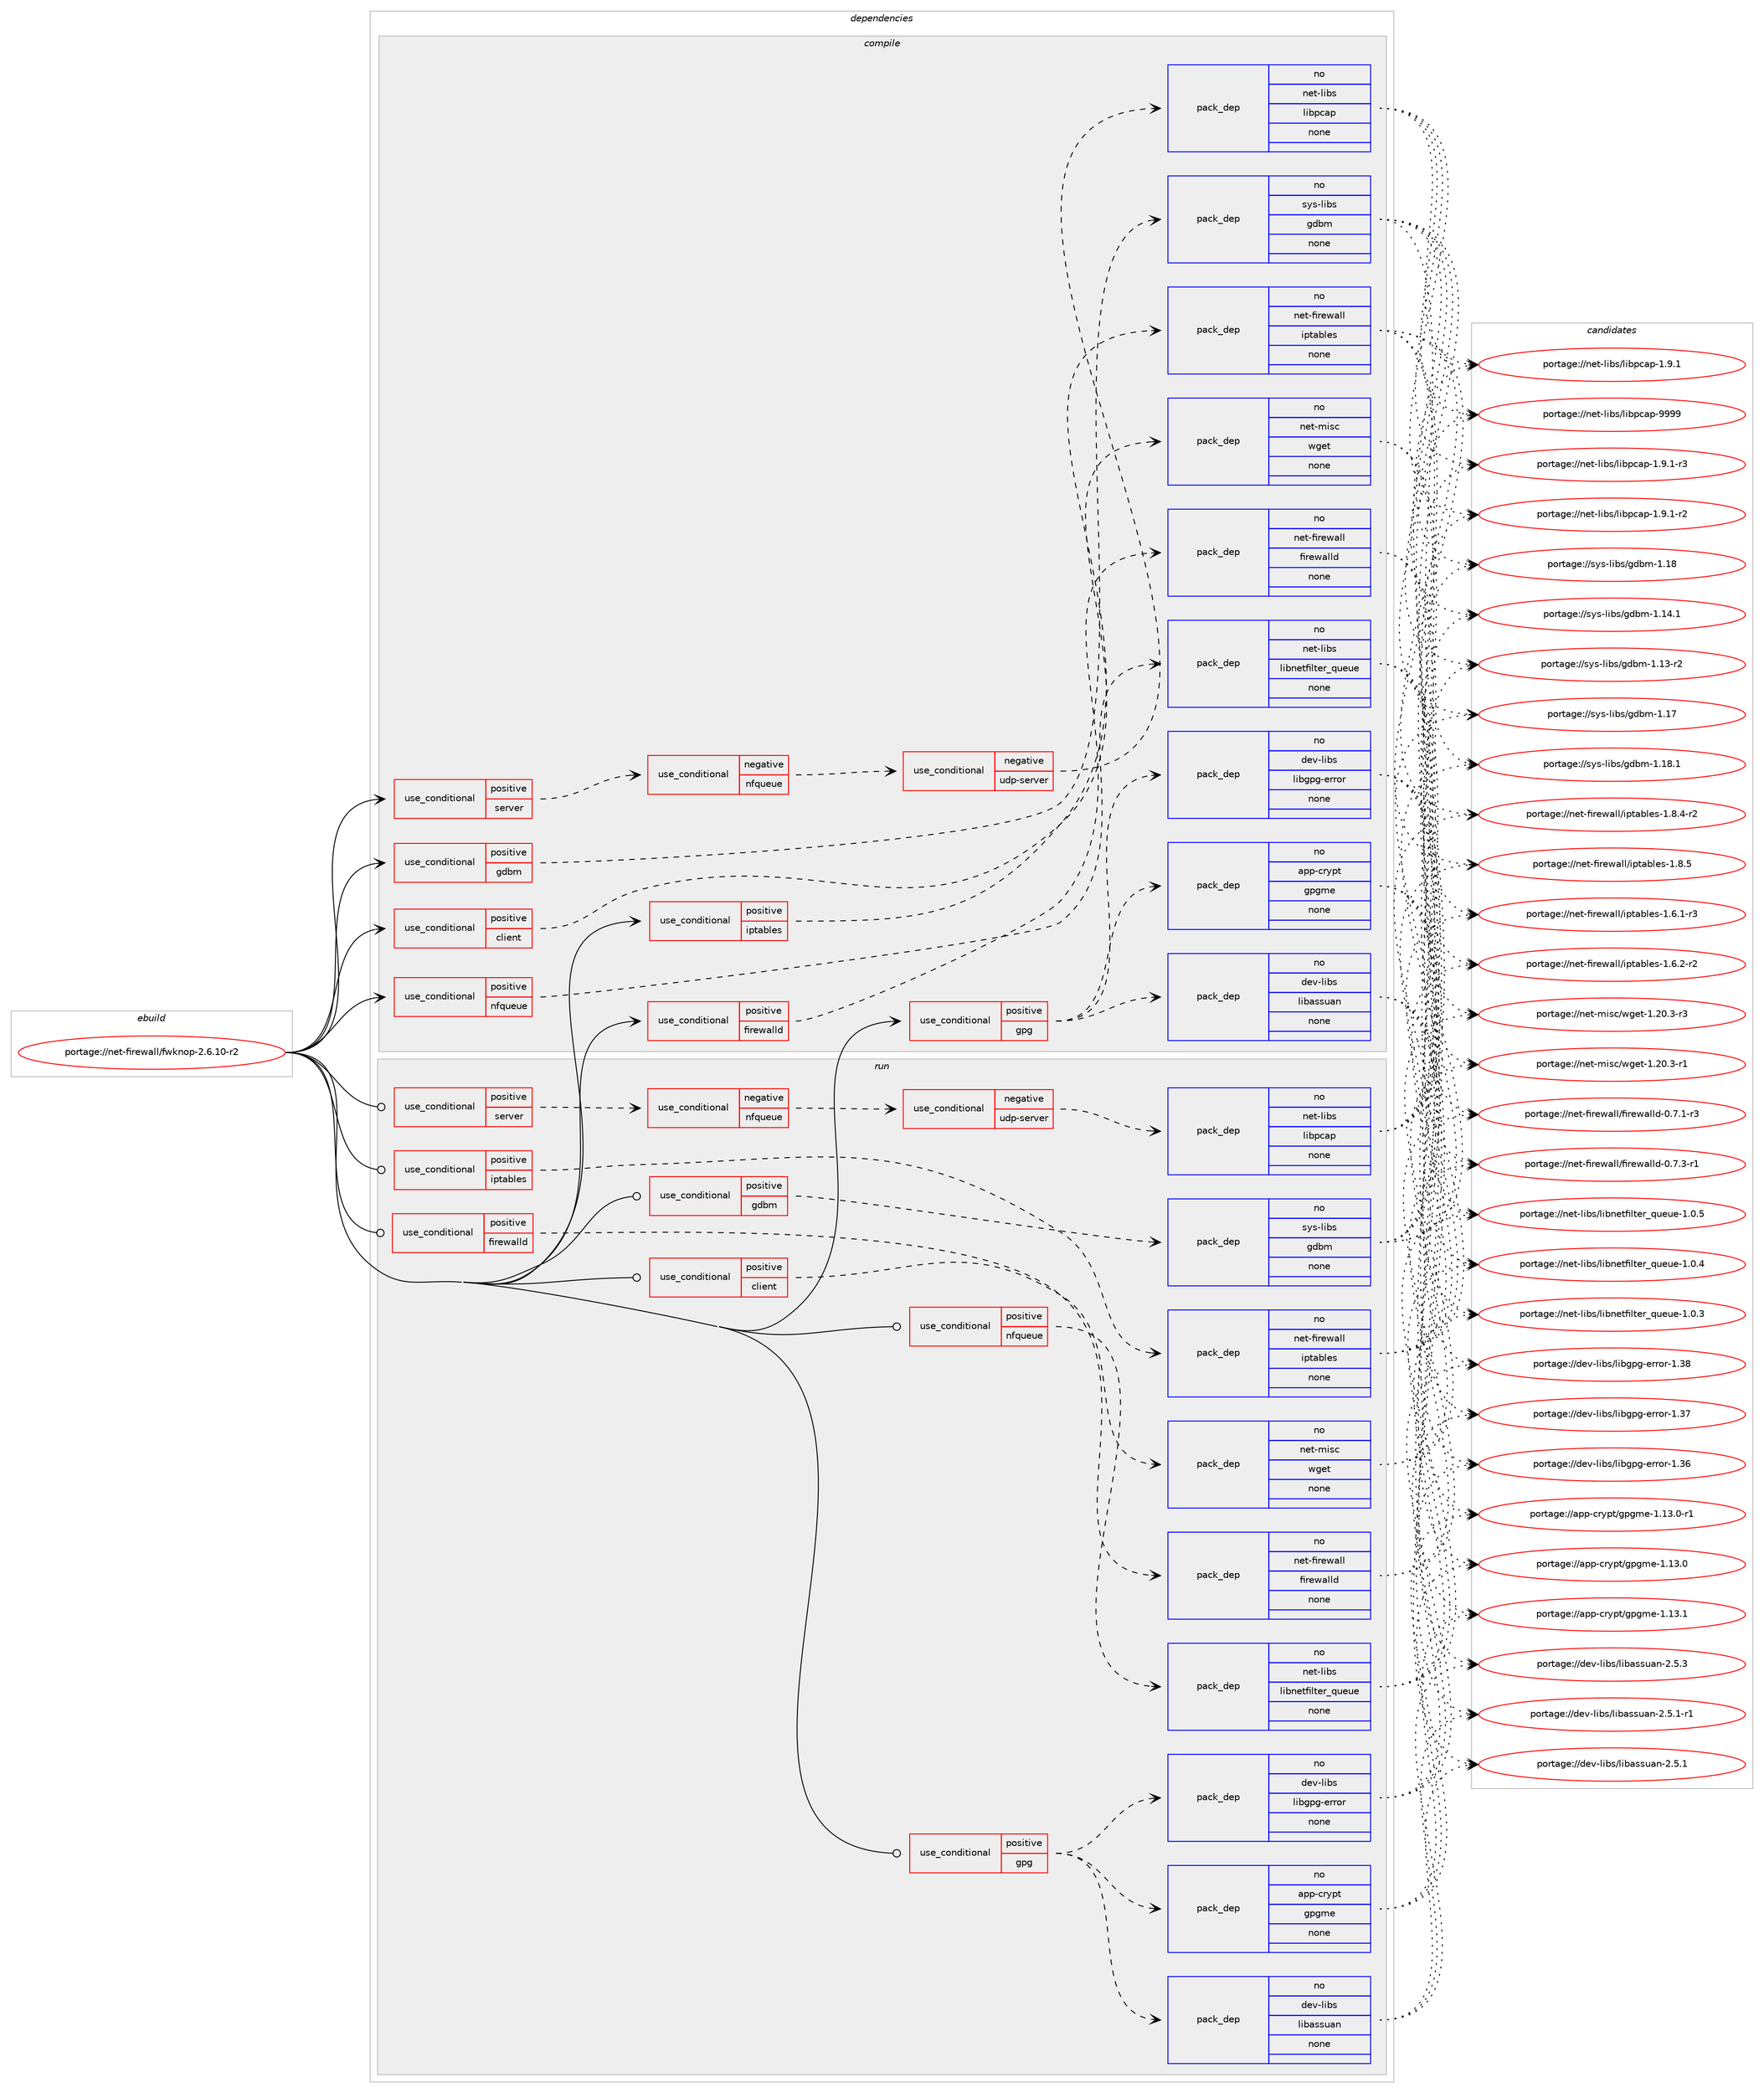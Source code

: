 digraph prolog {

# *************
# Graph options
# *************

newrank=true;
concentrate=true;
compound=true;
graph [rankdir=LR,fontname=Helvetica,fontsize=10,ranksep=1.5];#, ranksep=2.5, nodesep=0.2];
edge  [arrowhead=vee];
node  [fontname=Helvetica,fontsize=10];

# **********
# The ebuild
# **********

subgraph cluster_leftcol {
color=gray;
rank=same;
label=<<i>ebuild</i>>;
id [label="portage://net-firewall/fwknop-2.6.10-r2", color=red, width=4, href="../net-firewall/fwknop-2.6.10-r2.svg"];
}

# ****************
# The dependencies
# ****************

subgraph cluster_midcol {
color=gray;
label=<<i>dependencies</i>>;
subgraph cluster_compile {
fillcolor="#eeeeee";
style=filled;
label=<<i>compile</i>>;
subgraph cond881 {
dependency7071 [label=<<TABLE BORDER="0" CELLBORDER="1" CELLSPACING="0" CELLPADDING="4"><TR><TD ROWSPAN="3" CELLPADDING="10">use_conditional</TD></TR><TR><TD>positive</TD></TR><TR><TD>client</TD></TR></TABLE>>, shape=none, color=red];
subgraph pack6117 {
dependency7072 [label=<<TABLE BORDER="0" CELLBORDER="1" CELLSPACING="0" CELLPADDING="4" WIDTH="220"><TR><TD ROWSPAN="6" CELLPADDING="30">pack_dep</TD></TR><TR><TD WIDTH="110">no</TD></TR><TR><TD>net-misc</TD></TR><TR><TD>wget</TD></TR><TR><TD>none</TD></TR><TR><TD></TD></TR></TABLE>>, shape=none, color=blue];
}
dependency7071:e -> dependency7072:w [weight=20,style="dashed",arrowhead="vee"];
}
id:e -> dependency7071:w [weight=20,style="solid",arrowhead="vee"];
subgraph cond882 {
dependency7073 [label=<<TABLE BORDER="0" CELLBORDER="1" CELLSPACING="0" CELLPADDING="4"><TR><TD ROWSPAN="3" CELLPADDING="10">use_conditional</TD></TR><TR><TD>positive</TD></TR><TR><TD>firewalld</TD></TR></TABLE>>, shape=none, color=red];
subgraph pack6118 {
dependency7074 [label=<<TABLE BORDER="0" CELLBORDER="1" CELLSPACING="0" CELLPADDING="4" WIDTH="220"><TR><TD ROWSPAN="6" CELLPADDING="30">pack_dep</TD></TR><TR><TD WIDTH="110">no</TD></TR><TR><TD>net-firewall</TD></TR><TR><TD>firewalld</TD></TR><TR><TD>none</TD></TR><TR><TD></TD></TR></TABLE>>, shape=none, color=blue];
}
dependency7073:e -> dependency7074:w [weight=20,style="dashed",arrowhead="vee"];
}
id:e -> dependency7073:w [weight=20,style="solid",arrowhead="vee"];
subgraph cond883 {
dependency7075 [label=<<TABLE BORDER="0" CELLBORDER="1" CELLSPACING="0" CELLPADDING="4"><TR><TD ROWSPAN="3" CELLPADDING="10">use_conditional</TD></TR><TR><TD>positive</TD></TR><TR><TD>gdbm</TD></TR></TABLE>>, shape=none, color=red];
subgraph pack6119 {
dependency7076 [label=<<TABLE BORDER="0" CELLBORDER="1" CELLSPACING="0" CELLPADDING="4" WIDTH="220"><TR><TD ROWSPAN="6" CELLPADDING="30">pack_dep</TD></TR><TR><TD WIDTH="110">no</TD></TR><TR><TD>sys-libs</TD></TR><TR><TD>gdbm</TD></TR><TR><TD>none</TD></TR><TR><TD></TD></TR></TABLE>>, shape=none, color=blue];
}
dependency7075:e -> dependency7076:w [weight=20,style="dashed",arrowhead="vee"];
}
id:e -> dependency7075:w [weight=20,style="solid",arrowhead="vee"];
subgraph cond884 {
dependency7077 [label=<<TABLE BORDER="0" CELLBORDER="1" CELLSPACING="0" CELLPADDING="4"><TR><TD ROWSPAN="3" CELLPADDING="10">use_conditional</TD></TR><TR><TD>positive</TD></TR><TR><TD>gpg</TD></TR></TABLE>>, shape=none, color=red];
subgraph pack6120 {
dependency7078 [label=<<TABLE BORDER="0" CELLBORDER="1" CELLSPACING="0" CELLPADDING="4" WIDTH="220"><TR><TD ROWSPAN="6" CELLPADDING="30">pack_dep</TD></TR><TR><TD WIDTH="110">no</TD></TR><TR><TD>app-crypt</TD></TR><TR><TD>gpgme</TD></TR><TR><TD>none</TD></TR><TR><TD></TD></TR></TABLE>>, shape=none, color=blue];
}
dependency7077:e -> dependency7078:w [weight=20,style="dashed",arrowhead="vee"];
subgraph pack6121 {
dependency7079 [label=<<TABLE BORDER="0" CELLBORDER="1" CELLSPACING="0" CELLPADDING="4" WIDTH="220"><TR><TD ROWSPAN="6" CELLPADDING="30">pack_dep</TD></TR><TR><TD WIDTH="110">no</TD></TR><TR><TD>dev-libs</TD></TR><TR><TD>libassuan</TD></TR><TR><TD>none</TD></TR><TR><TD></TD></TR></TABLE>>, shape=none, color=blue];
}
dependency7077:e -> dependency7079:w [weight=20,style="dashed",arrowhead="vee"];
subgraph pack6122 {
dependency7080 [label=<<TABLE BORDER="0" CELLBORDER="1" CELLSPACING="0" CELLPADDING="4" WIDTH="220"><TR><TD ROWSPAN="6" CELLPADDING="30">pack_dep</TD></TR><TR><TD WIDTH="110">no</TD></TR><TR><TD>dev-libs</TD></TR><TR><TD>libgpg-error</TD></TR><TR><TD>none</TD></TR><TR><TD></TD></TR></TABLE>>, shape=none, color=blue];
}
dependency7077:e -> dependency7080:w [weight=20,style="dashed",arrowhead="vee"];
}
id:e -> dependency7077:w [weight=20,style="solid",arrowhead="vee"];
subgraph cond885 {
dependency7081 [label=<<TABLE BORDER="0" CELLBORDER="1" CELLSPACING="0" CELLPADDING="4"><TR><TD ROWSPAN="3" CELLPADDING="10">use_conditional</TD></TR><TR><TD>positive</TD></TR><TR><TD>iptables</TD></TR></TABLE>>, shape=none, color=red];
subgraph pack6123 {
dependency7082 [label=<<TABLE BORDER="0" CELLBORDER="1" CELLSPACING="0" CELLPADDING="4" WIDTH="220"><TR><TD ROWSPAN="6" CELLPADDING="30">pack_dep</TD></TR><TR><TD WIDTH="110">no</TD></TR><TR><TD>net-firewall</TD></TR><TR><TD>iptables</TD></TR><TR><TD>none</TD></TR><TR><TD></TD></TR></TABLE>>, shape=none, color=blue];
}
dependency7081:e -> dependency7082:w [weight=20,style="dashed",arrowhead="vee"];
}
id:e -> dependency7081:w [weight=20,style="solid",arrowhead="vee"];
subgraph cond886 {
dependency7083 [label=<<TABLE BORDER="0" CELLBORDER="1" CELLSPACING="0" CELLPADDING="4"><TR><TD ROWSPAN="3" CELLPADDING="10">use_conditional</TD></TR><TR><TD>positive</TD></TR><TR><TD>nfqueue</TD></TR></TABLE>>, shape=none, color=red];
subgraph pack6124 {
dependency7084 [label=<<TABLE BORDER="0" CELLBORDER="1" CELLSPACING="0" CELLPADDING="4" WIDTH="220"><TR><TD ROWSPAN="6" CELLPADDING="30">pack_dep</TD></TR><TR><TD WIDTH="110">no</TD></TR><TR><TD>net-libs</TD></TR><TR><TD>libnetfilter_queue</TD></TR><TR><TD>none</TD></TR><TR><TD></TD></TR></TABLE>>, shape=none, color=blue];
}
dependency7083:e -> dependency7084:w [weight=20,style="dashed",arrowhead="vee"];
}
id:e -> dependency7083:w [weight=20,style="solid",arrowhead="vee"];
subgraph cond887 {
dependency7085 [label=<<TABLE BORDER="0" CELLBORDER="1" CELLSPACING="0" CELLPADDING="4"><TR><TD ROWSPAN="3" CELLPADDING="10">use_conditional</TD></TR><TR><TD>positive</TD></TR><TR><TD>server</TD></TR></TABLE>>, shape=none, color=red];
subgraph cond888 {
dependency7086 [label=<<TABLE BORDER="0" CELLBORDER="1" CELLSPACING="0" CELLPADDING="4"><TR><TD ROWSPAN="3" CELLPADDING="10">use_conditional</TD></TR><TR><TD>negative</TD></TR><TR><TD>nfqueue</TD></TR></TABLE>>, shape=none, color=red];
subgraph cond889 {
dependency7087 [label=<<TABLE BORDER="0" CELLBORDER="1" CELLSPACING="0" CELLPADDING="4"><TR><TD ROWSPAN="3" CELLPADDING="10">use_conditional</TD></TR><TR><TD>negative</TD></TR><TR><TD>udp-server</TD></TR></TABLE>>, shape=none, color=red];
subgraph pack6125 {
dependency7088 [label=<<TABLE BORDER="0" CELLBORDER="1" CELLSPACING="0" CELLPADDING="4" WIDTH="220"><TR><TD ROWSPAN="6" CELLPADDING="30">pack_dep</TD></TR><TR><TD WIDTH="110">no</TD></TR><TR><TD>net-libs</TD></TR><TR><TD>libpcap</TD></TR><TR><TD>none</TD></TR><TR><TD></TD></TR></TABLE>>, shape=none, color=blue];
}
dependency7087:e -> dependency7088:w [weight=20,style="dashed",arrowhead="vee"];
}
dependency7086:e -> dependency7087:w [weight=20,style="dashed",arrowhead="vee"];
}
dependency7085:e -> dependency7086:w [weight=20,style="dashed",arrowhead="vee"];
}
id:e -> dependency7085:w [weight=20,style="solid",arrowhead="vee"];
}
subgraph cluster_compileandrun {
fillcolor="#eeeeee";
style=filled;
label=<<i>compile and run</i>>;
}
subgraph cluster_run {
fillcolor="#eeeeee";
style=filled;
label=<<i>run</i>>;
subgraph cond890 {
dependency7089 [label=<<TABLE BORDER="0" CELLBORDER="1" CELLSPACING="0" CELLPADDING="4"><TR><TD ROWSPAN="3" CELLPADDING="10">use_conditional</TD></TR><TR><TD>positive</TD></TR><TR><TD>client</TD></TR></TABLE>>, shape=none, color=red];
subgraph pack6126 {
dependency7090 [label=<<TABLE BORDER="0" CELLBORDER="1" CELLSPACING="0" CELLPADDING="4" WIDTH="220"><TR><TD ROWSPAN="6" CELLPADDING="30">pack_dep</TD></TR><TR><TD WIDTH="110">no</TD></TR><TR><TD>net-misc</TD></TR><TR><TD>wget</TD></TR><TR><TD>none</TD></TR><TR><TD></TD></TR></TABLE>>, shape=none, color=blue];
}
dependency7089:e -> dependency7090:w [weight=20,style="dashed",arrowhead="vee"];
}
id:e -> dependency7089:w [weight=20,style="solid",arrowhead="odot"];
subgraph cond891 {
dependency7091 [label=<<TABLE BORDER="0" CELLBORDER="1" CELLSPACING="0" CELLPADDING="4"><TR><TD ROWSPAN="3" CELLPADDING="10">use_conditional</TD></TR><TR><TD>positive</TD></TR><TR><TD>firewalld</TD></TR></TABLE>>, shape=none, color=red];
subgraph pack6127 {
dependency7092 [label=<<TABLE BORDER="0" CELLBORDER="1" CELLSPACING="0" CELLPADDING="4" WIDTH="220"><TR><TD ROWSPAN="6" CELLPADDING="30">pack_dep</TD></TR><TR><TD WIDTH="110">no</TD></TR><TR><TD>net-firewall</TD></TR><TR><TD>firewalld</TD></TR><TR><TD>none</TD></TR><TR><TD></TD></TR></TABLE>>, shape=none, color=blue];
}
dependency7091:e -> dependency7092:w [weight=20,style="dashed",arrowhead="vee"];
}
id:e -> dependency7091:w [weight=20,style="solid",arrowhead="odot"];
subgraph cond892 {
dependency7093 [label=<<TABLE BORDER="0" CELLBORDER="1" CELLSPACING="0" CELLPADDING="4"><TR><TD ROWSPAN="3" CELLPADDING="10">use_conditional</TD></TR><TR><TD>positive</TD></TR><TR><TD>gdbm</TD></TR></TABLE>>, shape=none, color=red];
subgraph pack6128 {
dependency7094 [label=<<TABLE BORDER="0" CELLBORDER="1" CELLSPACING="0" CELLPADDING="4" WIDTH="220"><TR><TD ROWSPAN="6" CELLPADDING="30">pack_dep</TD></TR><TR><TD WIDTH="110">no</TD></TR><TR><TD>sys-libs</TD></TR><TR><TD>gdbm</TD></TR><TR><TD>none</TD></TR><TR><TD></TD></TR></TABLE>>, shape=none, color=blue];
}
dependency7093:e -> dependency7094:w [weight=20,style="dashed",arrowhead="vee"];
}
id:e -> dependency7093:w [weight=20,style="solid",arrowhead="odot"];
subgraph cond893 {
dependency7095 [label=<<TABLE BORDER="0" CELLBORDER="1" CELLSPACING="0" CELLPADDING="4"><TR><TD ROWSPAN="3" CELLPADDING="10">use_conditional</TD></TR><TR><TD>positive</TD></TR><TR><TD>gpg</TD></TR></TABLE>>, shape=none, color=red];
subgraph pack6129 {
dependency7096 [label=<<TABLE BORDER="0" CELLBORDER="1" CELLSPACING="0" CELLPADDING="4" WIDTH="220"><TR><TD ROWSPAN="6" CELLPADDING="30">pack_dep</TD></TR><TR><TD WIDTH="110">no</TD></TR><TR><TD>app-crypt</TD></TR><TR><TD>gpgme</TD></TR><TR><TD>none</TD></TR><TR><TD></TD></TR></TABLE>>, shape=none, color=blue];
}
dependency7095:e -> dependency7096:w [weight=20,style="dashed",arrowhead="vee"];
subgraph pack6130 {
dependency7097 [label=<<TABLE BORDER="0" CELLBORDER="1" CELLSPACING="0" CELLPADDING="4" WIDTH="220"><TR><TD ROWSPAN="6" CELLPADDING="30">pack_dep</TD></TR><TR><TD WIDTH="110">no</TD></TR><TR><TD>dev-libs</TD></TR><TR><TD>libassuan</TD></TR><TR><TD>none</TD></TR><TR><TD></TD></TR></TABLE>>, shape=none, color=blue];
}
dependency7095:e -> dependency7097:w [weight=20,style="dashed",arrowhead="vee"];
subgraph pack6131 {
dependency7098 [label=<<TABLE BORDER="0" CELLBORDER="1" CELLSPACING="0" CELLPADDING="4" WIDTH="220"><TR><TD ROWSPAN="6" CELLPADDING="30">pack_dep</TD></TR><TR><TD WIDTH="110">no</TD></TR><TR><TD>dev-libs</TD></TR><TR><TD>libgpg-error</TD></TR><TR><TD>none</TD></TR><TR><TD></TD></TR></TABLE>>, shape=none, color=blue];
}
dependency7095:e -> dependency7098:w [weight=20,style="dashed",arrowhead="vee"];
}
id:e -> dependency7095:w [weight=20,style="solid",arrowhead="odot"];
subgraph cond894 {
dependency7099 [label=<<TABLE BORDER="0" CELLBORDER="1" CELLSPACING="0" CELLPADDING="4"><TR><TD ROWSPAN="3" CELLPADDING="10">use_conditional</TD></TR><TR><TD>positive</TD></TR><TR><TD>iptables</TD></TR></TABLE>>, shape=none, color=red];
subgraph pack6132 {
dependency7100 [label=<<TABLE BORDER="0" CELLBORDER="1" CELLSPACING="0" CELLPADDING="4" WIDTH="220"><TR><TD ROWSPAN="6" CELLPADDING="30">pack_dep</TD></TR><TR><TD WIDTH="110">no</TD></TR><TR><TD>net-firewall</TD></TR><TR><TD>iptables</TD></TR><TR><TD>none</TD></TR><TR><TD></TD></TR></TABLE>>, shape=none, color=blue];
}
dependency7099:e -> dependency7100:w [weight=20,style="dashed",arrowhead="vee"];
}
id:e -> dependency7099:w [weight=20,style="solid",arrowhead="odot"];
subgraph cond895 {
dependency7101 [label=<<TABLE BORDER="0" CELLBORDER="1" CELLSPACING="0" CELLPADDING="4"><TR><TD ROWSPAN="3" CELLPADDING="10">use_conditional</TD></TR><TR><TD>positive</TD></TR><TR><TD>nfqueue</TD></TR></TABLE>>, shape=none, color=red];
subgraph pack6133 {
dependency7102 [label=<<TABLE BORDER="0" CELLBORDER="1" CELLSPACING="0" CELLPADDING="4" WIDTH="220"><TR><TD ROWSPAN="6" CELLPADDING="30">pack_dep</TD></TR><TR><TD WIDTH="110">no</TD></TR><TR><TD>net-libs</TD></TR><TR><TD>libnetfilter_queue</TD></TR><TR><TD>none</TD></TR><TR><TD></TD></TR></TABLE>>, shape=none, color=blue];
}
dependency7101:e -> dependency7102:w [weight=20,style="dashed",arrowhead="vee"];
}
id:e -> dependency7101:w [weight=20,style="solid",arrowhead="odot"];
subgraph cond896 {
dependency7103 [label=<<TABLE BORDER="0" CELLBORDER="1" CELLSPACING="0" CELLPADDING="4"><TR><TD ROWSPAN="3" CELLPADDING="10">use_conditional</TD></TR><TR><TD>positive</TD></TR><TR><TD>server</TD></TR></TABLE>>, shape=none, color=red];
subgraph cond897 {
dependency7104 [label=<<TABLE BORDER="0" CELLBORDER="1" CELLSPACING="0" CELLPADDING="4"><TR><TD ROWSPAN="3" CELLPADDING="10">use_conditional</TD></TR><TR><TD>negative</TD></TR><TR><TD>nfqueue</TD></TR></TABLE>>, shape=none, color=red];
subgraph cond898 {
dependency7105 [label=<<TABLE BORDER="0" CELLBORDER="1" CELLSPACING="0" CELLPADDING="4"><TR><TD ROWSPAN="3" CELLPADDING="10">use_conditional</TD></TR><TR><TD>negative</TD></TR><TR><TD>udp-server</TD></TR></TABLE>>, shape=none, color=red];
subgraph pack6134 {
dependency7106 [label=<<TABLE BORDER="0" CELLBORDER="1" CELLSPACING="0" CELLPADDING="4" WIDTH="220"><TR><TD ROWSPAN="6" CELLPADDING="30">pack_dep</TD></TR><TR><TD WIDTH="110">no</TD></TR><TR><TD>net-libs</TD></TR><TR><TD>libpcap</TD></TR><TR><TD>none</TD></TR><TR><TD></TD></TR></TABLE>>, shape=none, color=blue];
}
dependency7105:e -> dependency7106:w [weight=20,style="dashed",arrowhead="vee"];
}
dependency7104:e -> dependency7105:w [weight=20,style="dashed",arrowhead="vee"];
}
dependency7103:e -> dependency7104:w [weight=20,style="dashed",arrowhead="vee"];
}
id:e -> dependency7103:w [weight=20,style="solid",arrowhead="odot"];
}
}

# **************
# The candidates
# **************

subgraph cluster_choices {
rank=same;
color=gray;
label=<<i>candidates</i>>;

subgraph choice6117 {
color=black;
nodesep=1;
choice110101116451091051159947119103101116454946504846514511451 [label="portage://net-misc/wget-1.20.3-r3", color=red, width=4,href="../net-misc/wget-1.20.3-r3.svg"];
choice110101116451091051159947119103101116454946504846514511449 [label="portage://net-misc/wget-1.20.3-r1", color=red, width=4,href="../net-misc/wget-1.20.3-r1.svg"];
dependency7072:e -> choice110101116451091051159947119103101116454946504846514511451:w [style=dotted,weight="100"];
dependency7072:e -> choice110101116451091051159947119103101116454946504846514511449:w [style=dotted,weight="100"];
}
subgraph choice6118 {
color=black;
nodesep=1;
choice110101116451021051141011199710810847102105114101119971081081004548465546514511449 [label="portage://net-firewall/firewalld-0.7.3-r1", color=red, width=4,href="../net-firewall/firewalld-0.7.3-r1.svg"];
choice110101116451021051141011199710810847102105114101119971081081004548465546494511451 [label="portage://net-firewall/firewalld-0.7.1-r3", color=red, width=4,href="../net-firewall/firewalld-0.7.1-r3.svg"];
dependency7074:e -> choice110101116451021051141011199710810847102105114101119971081081004548465546514511449:w [style=dotted,weight="100"];
dependency7074:e -> choice110101116451021051141011199710810847102105114101119971081081004548465546494511451:w [style=dotted,weight="100"];
}
subgraph choice6119 {
color=black;
nodesep=1;
choice1151211154510810598115471031009810945494649564649 [label="portage://sys-libs/gdbm-1.18.1", color=red, width=4,href="../sys-libs/gdbm-1.18.1.svg"];
choice115121115451081059811547103100981094549464956 [label="portage://sys-libs/gdbm-1.18", color=red, width=4,href="../sys-libs/gdbm-1.18.svg"];
choice115121115451081059811547103100981094549464955 [label="portage://sys-libs/gdbm-1.17", color=red, width=4,href="../sys-libs/gdbm-1.17.svg"];
choice1151211154510810598115471031009810945494649524649 [label="portage://sys-libs/gdbm-1.14.1", color=red, width=4,href="../sys-libs/gdbm-1.14.1.svg"];
choice1151211154510810598115471031009810945494649514511450 [label="portage://sys-libs/gdbm-1.13-r2", color=red, width=4,href="../sys-libs/gdbm-1.13-r2.svg"];
dependency7076:e -> choice1151211154510810598115471031009810945494649564649:w [style=dotted,weight="100"];
dependency7076:e -> choice115121115451081059811547103100981094549464956:w [style=dotted,weight="100"];
dependency7076:e -> choice115121115451081059811547103100981094549464955:w [style=dotted,weight="100"];
dependency7076:e -> choice1151211154510810598115471031009810945494649524649:w [style=dotted,weight="100"];
dependency7076:e -> choice1151211154510810598115471031009810945494649514511450:w [style=dotted,weight="100"];
}
subgraph choice6120 {
color=black;
nodesep=1;
choice9711211245991141211121164710311210310910145494649514649 [label="portage://app-crypt/gpgme-1.13.1", color=red, width=4,href="../app-crypt/gpgme-1.13.1.svg"];
choice97112112459911412111211647103112103109101454946495146484511449 [label="portage://app-crypt/gpgme-1.13.0-r1", color=red, width=4,href="../app-crypt/gpgme-1.13.0-r1.svg"];
choice9711211245991141211121164710311210310910145494649514648 [label="portage://app-crypt/gpgme-1.13.0", color=red, width=4,href="../app-crypt/gpgme-1.13.0.svg"];
dependency7078:e -> choice9711211245991141211121164710311210310910145494649514649:w [style=dotted,weight="100"];
dependency7078:e -> choice97112112459911412111211647103112103109101454946495146484511449:w [style=dotted,weight="100"];
dependency7078:e -> choice9711211245991141211121164710311210310910145494649514648:w [style=dotted,weight="100"];
}
subgraph choice6121 {
color=black;
nodesep=1;
choice100101118451081059811547108105989711511511797110455046534651 [label="portage://dev-libs/libassuan-2.5.3", color=red, width=4,href="../dev-libs/libassuan-2.5.3.svg"];
choice1001011184510810598115471081059897115115117971104550465346494511449 [label="portage://dev-libs/libassuan-2.5.1-r1", color=red, width=4,href="../dev-libs/libassuan-2.5.1-r1.svg"];
choice100101118451081059811547108105989711511511797110455046534649 [label="portage://dev-libs/libassuan-2.5.1", color=red, width=4,href="../dev-libs/libassuan-2.5.1.svg"];
dependency7079:e -> choice100101118451081059811547108105989711511511797110455046534651:w [style=dotted,weight="100"];
dependency7079:e -> choice1001011184510810598115471081059897115115117971104550465346494511449:w [style=dotted,weight="100"];
dependency7079:e -> choice100101118451081059811547108105989711511511797110455046534649:w [style=dotted,weight="100"];
}
subgraph choice6122 {
color=black;
nodesep=1;
choice10010111845108105981154710810598103112103451011141141111144549465156 [label="portage://dev-libs/libgpg-error-1.38", color=red, width=4,href="../dev-libs/libgpg-error-1.38.svg"];
choice10010111845108105981154710810598103112103451011141141111144549465155 [label="portage://dev-libs/libgpg-error-1.37", color=red, width=4,href="../dev-libs/libgpg-error-1.37.svg"];
choice10010111845108105981154710810598103112103451011141141111144549465154 [label="portage://dev-libs/libgpg-error-1.36", color=red, width=4,href="../dev-libs/libgpg-error-1.36.svg"];
dependency7080:e -> choice10010111845108105981154710810598103112103451011141141111144549465156:w [style=dotted,weight="100"];
dependency7080:e -> choice10010111845108105981154710810598103112103451011141141111144549465155:w [style=dotted,weight="100"];
dependency7080:e -> choice10010111845108105981154710810598103112103451011141141111144549465154:w [style=dotted,weight="100"];
}
subgraph choice6123 {
color=black;
nodesep=1;
choice1101011164510210511410111997108108471051121169798108101115454946564653 [label="portage://net-firewall/iptables-1.8.5", color=red, width=4,href="../net-firewall/iptables-1.8.5.svg"];
choice11010111645102105114101119971081084710511211697981081011154549465646524511450 [label="portage://net-firewall/iptables-1.8.4-r2", color=red, width=4,href="../net-firewall/iptables-1.8.4-r2.svg"];
choice11010111645102105114101119971081084710511211697981081011154549465446504511450 [label="portage://net-firewall/iptables-1.6.2-r2", color=red, width=4,href="../net-firewall/iptables-1.6.2-r2.svg"];
choice11010111645102105114101119971081084710511211697981081011154549465446494511451 [label="portage://net-firewall/iptables-1.6.1-r3", color=red, width=4,href="../net-firewall/iptables-1.6.1-r3.svg"];
dependency7082:e -> choice1101011164510210511410111997108108471051121169798108101115454946564653:w [style=dotted,weight="100"];
dependency7082:e -> choice11010111645102105114101119971081084710511211697981081011154549465646524511450:w [style=dotted,weight="100"];
dependency7082:e -> choice11010111645102105114101119971081084710511211697981081011154549465446504511450:w [style=dotted,weight="100"];
dependency7082:e -> choice11010111645102105114101119971081084710511211697981081011154549465446494511451:w [style=dotted,weight="100"];
}
subgraph choice6124 {
color=black;
nodesep=1;
choice1101011164510810598115471081059811010111610210510811610111495113117101117101454946484653 [label="portage://net-libs/libnetfilter_queue-1.0.5", color=red, width=4,href="../net-libs/libnetfilter_queue-1.0.5.svg"];
choice1101011164510810598115471081059811010111610210510811610111495113117101117101454946484652 [label="portage://net-libs/libnetfilter_queue-1.0.4", color=red, width=4,href="../net-libs/libnetfilter_queue-1.0.4.svg"];
choice1101011164510810598115471081059811010111610210510811610111495113117101117101454946484651 [label="portage://net-libs/libnetfilter_queue-1.0.3", color=red, width=4,href="../net-libs/libnetfilter_queue-1.0.3.svg"];
dependency7084:e -> choice1101011164510810598115471081059811010111610210510811610111495113117101117101454946484653:w [style=dotted,weight="100"];
dependency7084:e -> choice1101011164510810598115471081059811010111610210510811610111495113117101117101454946484652:w [style=dotted,weight="100"];
dependency7084:e -> choice1101011164510810598115471081059811010111610210510811610111495113117101117101454946484651:w [style=dotted,weight="100"];
}
subgraph choice6125 {
color=black;
nodesep=1;
choice1101011164510810598115471081059811299971124557575757 [label="portage://net-libs/libpcap-9999", color=red, width=4,href="../net-libs/libpcap-9999.svg"];
choice1101011164510810598115471081059811299971124549465746494511451 [label="portage://net-libs/libpcap-1.9.1-r3", color=red, width=4,href="../net-libs/libpcap-1.9.1-r3.svg"];
choice1101011164510810598115471081059811299971124549465746494511450 [label="portage://net-libs/libpcap-1.9.1-r2", color=red, width=4,href="../net-libs/libpcap-1.9.1-r2.svg"];
choice110101116451081059811547108105981129997112454946574649 [label="portage://net-libs/libpcap-1.9.1", color=red, width=4,href="../net-libs/libpcap-1.9.1.svg"];
dependency7088:e -> choice1101011164510810598115471081059811299971124557575757:w [style=dotted,weight="100"];
dependency7088:e -> choice1101011164510810598115471081059811299971124549465746494511451:w [style=dotted,weight="100"];
dependency7088:e -> choice1101011164510810598115471081059811299971124549465746494511450:w [style=dotted,weight="100"];
dependency7088:e -> choice110101116451081059811547108105981129997112454946574649:w [style=dotted,weight="100"];
}
subgraph choice6126 {
color=black;
nodesep=1;
choice110101116451091051159947119103101116454946504846514511451 [label="portage://net-misc/wget-1.20.3-r3", color=red, width=4,href="../net-misc/wget-1.20.3-r3.svg"];
choice110101116451091051159947119103101116454946504846514511449 [label="portage://net-misc/wget-1.20.3-r1", color=red, width=4,href="../net-misc/wget-1.20.3-r1.svg"];
dependency7090:e -> choice110101116451091051159947119103101116454946504846514511451:w [style=dotted,weight="100"];
dependency7090:e -> choice110101116451091051159947119103101116454946504846514511449:w [style=dotted,weight="100"];
}
subgraph choice6127 {
color=black;
nodesep=1;
choice110101116451021051141011199710810847102105114101119971081081004548465546514511449 [label="portage://net-firewall/firewalld-0.7.3-r1", color=red, width=4,href="../net-firewall/firewalld-0.7.3-r1.svg"];
choice110101116451021051141011199710810847102105114101119971081081004548465546494511451 [label="portage://net-firewall/firewalld-0.7.1-r3", color=red, width=4,href="../net-firewall/firewalld-0.7.1-r3.svg"];
dependency7092:e -> choice110101116451021051141011199710810847102105114101119971081081004548465546514511449:w [style=dotted,weight="100"];
dependency7092:e -> choice110101116451021051141011199710810847102105114101119971081081004548465546494511451:w [style=dotted,weight="100"];
}
subgraph choice6128 {
color=black;
nodesep=1;
choice1151211154510810598115471031009810945494649564649 [label="portage://sys-libs/gdbm-1.18.1", color=red, width=4,href="../sys-libs/gdbm-1.18.1.svg"];
choice115121115451081059811547103100981094549464956 [label="portage://sys-libs/gdbm-1.18", color=red, width=4,href="../sys-libs/gdbm-1.18.svg"];
choice115121115451081059811547103100981094549464955 [label="portage://sys-libs/gdbm-1.17", color=red, width=4,href="../sys-libs/gdbm-1.17.svg"];
choice1151211154510810598115471031009810945494649524649 [label="portage://sys-libs/gdbm-1.14.1", color=red, width=4,href="../sys-libs/gdbm-1.14.1.svg"];
choice1151211154510810598115471031009810945494649514511450 [label="portage://sys-libs/gdbm-1.13-r2", color=red, width=4,href="../sys-libs/gdbm-1.13-r2.svg"];
dependency7094:e -> choice1151211154510810598115471031009810945494649564649:w [style=dotted,weight="100"];
dependency7094:e -> choice115121115451081059811547103100981094549464956:w [style=dotted,weight="100"];
dependency7094:e -> choice115121115451081059811547103100981094549464955:w [style=dotted,weight="100"];
dependency7094:e -> choice1151211154510810598115471031009810945494649524649:w [style=dotted,weight="100"];
dependency7094:e -> choice1151211154510810598115471031009810945494649514511450:w [style=dotted,weight="100"];
}
subgraph choice6129 {
color=black;
nodesep=1;
choice9711211245991141211121164710311210310910145494649514649 [label="portage://app-crypt/gpgme-1.13.1", color=red, width=4,href="../app-crypt/gpgme-1.13.1.svg"];
choice97112112459911412111211647103112103109101454946495146484511449 [label="portage://app-crypt/gpgme-1.13.0-r1", color=red, width=4,href="../app-crypt/gpgme-1.13.0-r1.svg"];
choice9711211245991141211121164710311210310910145494649514648 [label="portage://app-crypt/gpgme-1.13.0", color=red, width=4,href="../app-crypt/gpgme-1.13.0.svg"];
dependency7096:e -> choice9711211245991141211121164710311210310910145494649514649:w [style=dotted,weight="100"];
dependency7096:e -> choice97112112459911412111211647103112103109101454946495146484511449:w [style=dotted,weight="100"];
dependency7096:e -> choice9711211245991141211121164710311210310910145494649514648:w [style=dotted,weight="100"];
}
subgraph choice6130 {
color=black;
nodesep=1;
choice100101118451081059811547108105989711511511797110455046534651 [label="portage://dev-libs/libassuan-2.5.3", color=red, width=4,href="../dev-libs/libassuan-2.5.3.svg"];
choice1001011184510810598115471081059897115115117971104550465346494511449 [label="portage://dev-libs/libassuan-2.5.1-r1", color=red, width=4,href="../dev-libs/libassuan-2.5.1-r1.svg"];
choice100101118451081059811547108105989711511511797110455046534649 [label="portage://dev-libs/libassuan-2.5.1", color=red, width=4,href="../dev-libs/libassuan-2.5.1.svg"];
dependency7097:e -> choice100101118451081059811547108105989711511511797110455046534651:w [style=dotted,weight="100"];
dependency7097:e -> choice1001011184510810598115471081059897115115117971104550465346494511449:w [style=dotted,weight="100"];
dependency7097:e -> choice100101118451081059811547108105989711511511797110455046534649:w [style=dotted,weight="100"];
}
subgraph choice6131 {
color=black;
nodesep=1;
choice10010111845108105981154710810598103112103451011141141111144549465156 [label="portage://dev-libs/libgpg-error-1.38", color=red, width=4,href="../dev-libs/libgpg-error-1.38.svg"];
choice10010111845108105981154710810598103112103451011141141111144549465155 [label="portage://dev-libs/libgpg-error-1.37", color=red, width=4,href="../dev-libs/libgpg-error-1.37.svg"];
choice10010111845108105981154710810598103112103451011141141111144549465154 [label="portage://dev-libs/libgpg-error-1.36", color=red, width=4,href="../dev-libs/libgpg-error-1.36.svg"];
dependency7098:e -> choice10010111845108105981154710810598103112103451011141141111144549465156:w [style=dotted,weight="100"];
dependency7098:e -> choice10010111845108105981154710810598103112103451011141141111144549465155:w [style=dotted,weight="100"];
dependency7098:e -> choice10010111845108105981154710810598103112103451011141141111144549465154:w [style=dotted,weight="100"];
}
subgraph choice6132 {
color=black;
nodesep=1;
choice1101011164510210511410111997108108471051121169798108101115454946564653 [label="portage://net-firewall/iptables-1.8.5", color=red, width=4,href="../net-firewall/iptables-1.8.5.svg"];
choice11010111645102105114101119971081084710511211697981081011154549465646524511450 [label="portage://net-firewall/iptables-1.8.4-r2", color=red, width=4,href="../net-firewall/iptables-1.8.4-r2.svg"];
choice11010111645102105114101119971081084710511211697981081011154549465446504511450 [label="portage://net-firewall/iptables-1.6.2-r2", color=red, width=4,href="../net-firewall/iptables-1.6.2-r2.svg"];
choice11010111645102105114101119971081084710511211697981081011154549465446494511451 [label="portage://net-firewall/iptables-1.6.1-r3", color=red, width=4,href="../net-firewall/iptables-1.6.1-r3.svg"];
dependency7100:e -> choice1101011164510210511410111997108108471051121169798108101115454946564653:w [style=dotted,weight="100"];
dependency7100:e -> choice11010111645102105114101119971081084710511211697981081011154549465646524511450:w [style=dotted,weight="100"];
dependency7100:e -> choice11010111645102105114101119971081084710511211697981081011154549465446504511450:w [style=dotted,weight="100"];
dependency7100:e -> choice11010111645102105114101119971081084710511211697981081011154549465446494511451:w [style=dotted,weight="100"];
}
subgraph choice6133 {
color=black;
nodesep=1;
choice1101011164510810598115471081059811010111610210510811610111495113117101117101454946484653 [label="portage://net-libs/libnetfilter_queue-1.0.5", color=red, width=4,href="../net-libs/libnetfilter_queue-1.0.5.svg"];
choice1101011164510810598115471081059811010111610210510811610111495113117101117101454946484652 [label="portage://net-libs/libnetfilter_queue-1.0.4", color=red, width=4,href="../net-libs/libnetfilter_queue-1.0.4.svg"];
choice1101011164510810598115471081059811010111610210510811610111495113117101117101454946484651 [label="portage://net-libs/libnetfilter_queue-1.0.3", color=red, width=4,href="../net-libs/libnetfilter_queue-1.0.3.svg"];
dependency7102:e -> choice1101011164510810598115471081059811010111610210510811610111495113117101117101454946484653:w [style=dotted,weight="100"];
dependency7102:e -> choice1101011164510810598115471081059811010111610210510811610111495113117101117101454946484652:w [style=dotted,weight="100"];
dependency7102:e -> choice1101011164510810598115471081059811010111610210510811610111495113117101117101454946484651:w [style=dotted,weight="100"];
}
subgraph choice6134 {
color=black;
nodesep=1;
choice1101011164510810598115471081059811299971124557575757 [label="portage://net-libs/libpcap-9999", color=red, width=4,href="../net-libs/libpcap-9999.svg"];
choice1101011164510810598115471081059811299971124549465746494511451 [label="portage://net-libs/libpcap-1.9.1-r3", color=red, width=4,href="../net-libs/libpcap-1.9.1-r3.svg"];
choice1101011164510810598115471081059811299971124549465746494511450 [label="portage://net-libs/libpcap-1.9.1-r2", color=red, width=4,href="../net-libs/libpcap-1.9.1-r2.svg"];
choice110101116451081059811547108105981129997112454946574649 [label="portage://net-libs/libpcap-1.9.1", color=red, width=4,href="../net-libs/libpcap-1.9.1.svg"];
dependency7106:e -> choice1101011164510810598115471081059811299971124557575757:w [style=dotted,weight="100"];
dependency7106:e -> choice1101011164510810598115471081059811299971124549465746494511451:w [style=dotted,weight="100"];
dependency7106:e -> choice1101011164510810598115471081059811299971124549465746494511450:w [style=dotted,weight="100"];
dependency7106:e -> choice110101116451081059811547108105981129997112454946574649:w [style=dotted,weight="100"];
}
}

}
